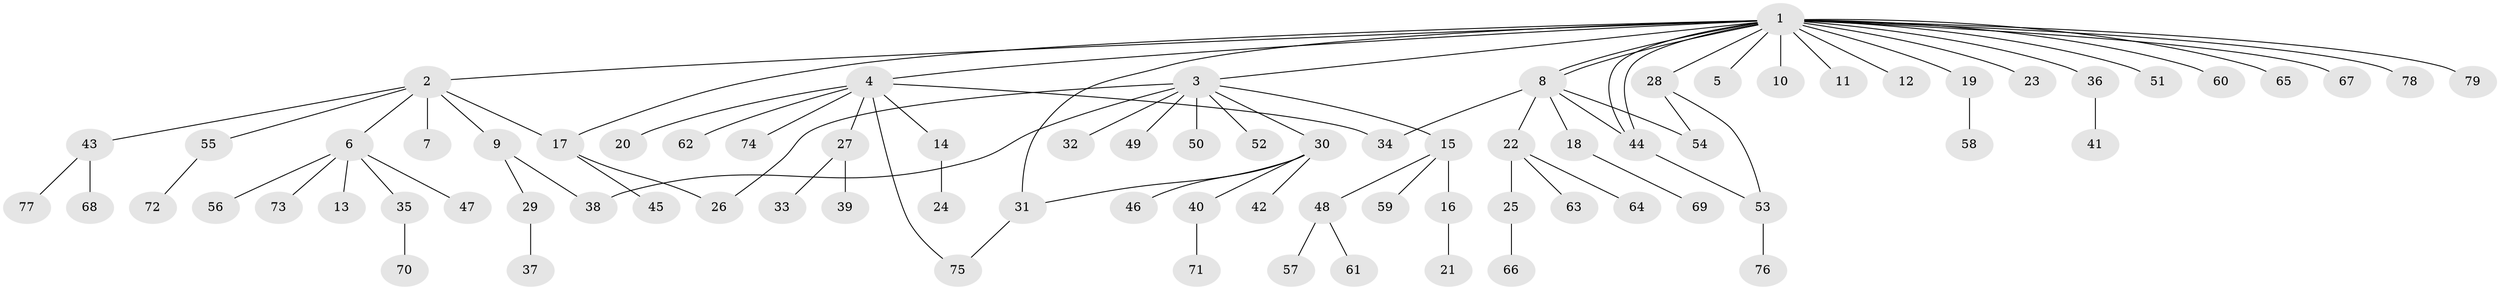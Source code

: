 // coarse degree distribution, {24: 0.017543859649122806, 11: 0.03508771929824561, 9: 0.017543859649122806, 1: 0.7368421052631579, 3: 0.05263157894736842, 4: 0.05263157894736842, 2: 0.08771929824561403}
// Generated by graph-tools (version 1.1) at 2025/23/03/03/25 07:23:49]
// undirected, 79 vertices, 89 edges
graph export_dot {
graph [start="1"]
  node [color=gray90,style=filled];
  1;
  2;
  3;
  4;
  5;
  6;
  7;
  8;
  9;
  10;
  11;
  12;
  13;
  14;
  15;
  16;
  17;
  18;
  19;
  20;
  21;
  22;
  23;
  24;
  25;
  26;
  27;
  28;
  29;
  30;
  31;
  32;
  33;
  34;
  35;
  36;
  37;
  38;
  39;
  40;
  41;
  42;
  43;
  44;
  45;
  46;
  47;
  48;
  49;
  50;
  51;
  52;
  53;
  54;
  55;
  56;
  57;
  58;
  59;
  60;
  61;
  62;
  63;
  64;
  65;
  66;
  67;
  68;
  69;
  70;
  71;
  72;
  73;
  74;
  75;
  76;
  77;
  78;
  79;
  1 -- 2;
  1 -- 3;
  1 -- 4;
  1 -- 5;
  1 -- 8;
  1 -- 8;
  1 -- 10;
  1 -- 11;
  1 -- 12;
  1 -- 17;
  1 -- 19;
  1 -- 23;
  1 -- 28;
  1 -- 31;
  1 -- 36;
  1 -- 44;
  1 -- 44;
  1 -- 51;
  1 -- 60;
  1 -- 65;
  1 -- 67;
  1 -- 78;
  1 -- 79;
  2 -- 6;
  2 -- 7;
  2 -- 9;
  2 -- 17;
  2 -- 43;
  2 -- 55;
  3 -- 15;
  3 -- 26;
  3 -- 30;
  3 -- 32;
  3 -- 38;
  3 -- 49;
  3 -- 50;
  3 -- 52;
  4 -- 14;
  4 -- 20;
  4 -- 27;
  4 -- 34;
  4 -- 62;
  4 -- 74;
  4 -- 75;
  6 -- 13;
  6 -- 35;
  6 -- 47;
  6 -- 56;
  6 -- 73;
  8 -- 18;
  8 -- 22;
  8 -- 34;
  8 -- 44;
  8 -- 54;
  9 -- 29;
  9 -- 38;
  14 -- 24;
  15 -- 16;
  15 -- 48;
  15 -- 59;
  16 -- 21;
  17 -- 26;
  17 -- 45;
  18 -- 69;
  19 -- 58;
  22 -- 25;
  22 -- 63;
  22 -- 64;
  25 -- 66;
  27 -- 33;
  27 -- 39;
  28 -- 53;
  28 -- 54;
  29 -- 37;
  30 -- 31;
  30 -- 40;
  30 -- 42;
  30 -- 46;
  31 -- 75;
  35 -- 70;
  36 -- 41;
  40 -- 71;
  43 -- 68;
  43 -- 77;
  44 -- 53;
  48 -- 57;
  48 -- 61;
  53 -- 76;
  55 -- 72;
}
